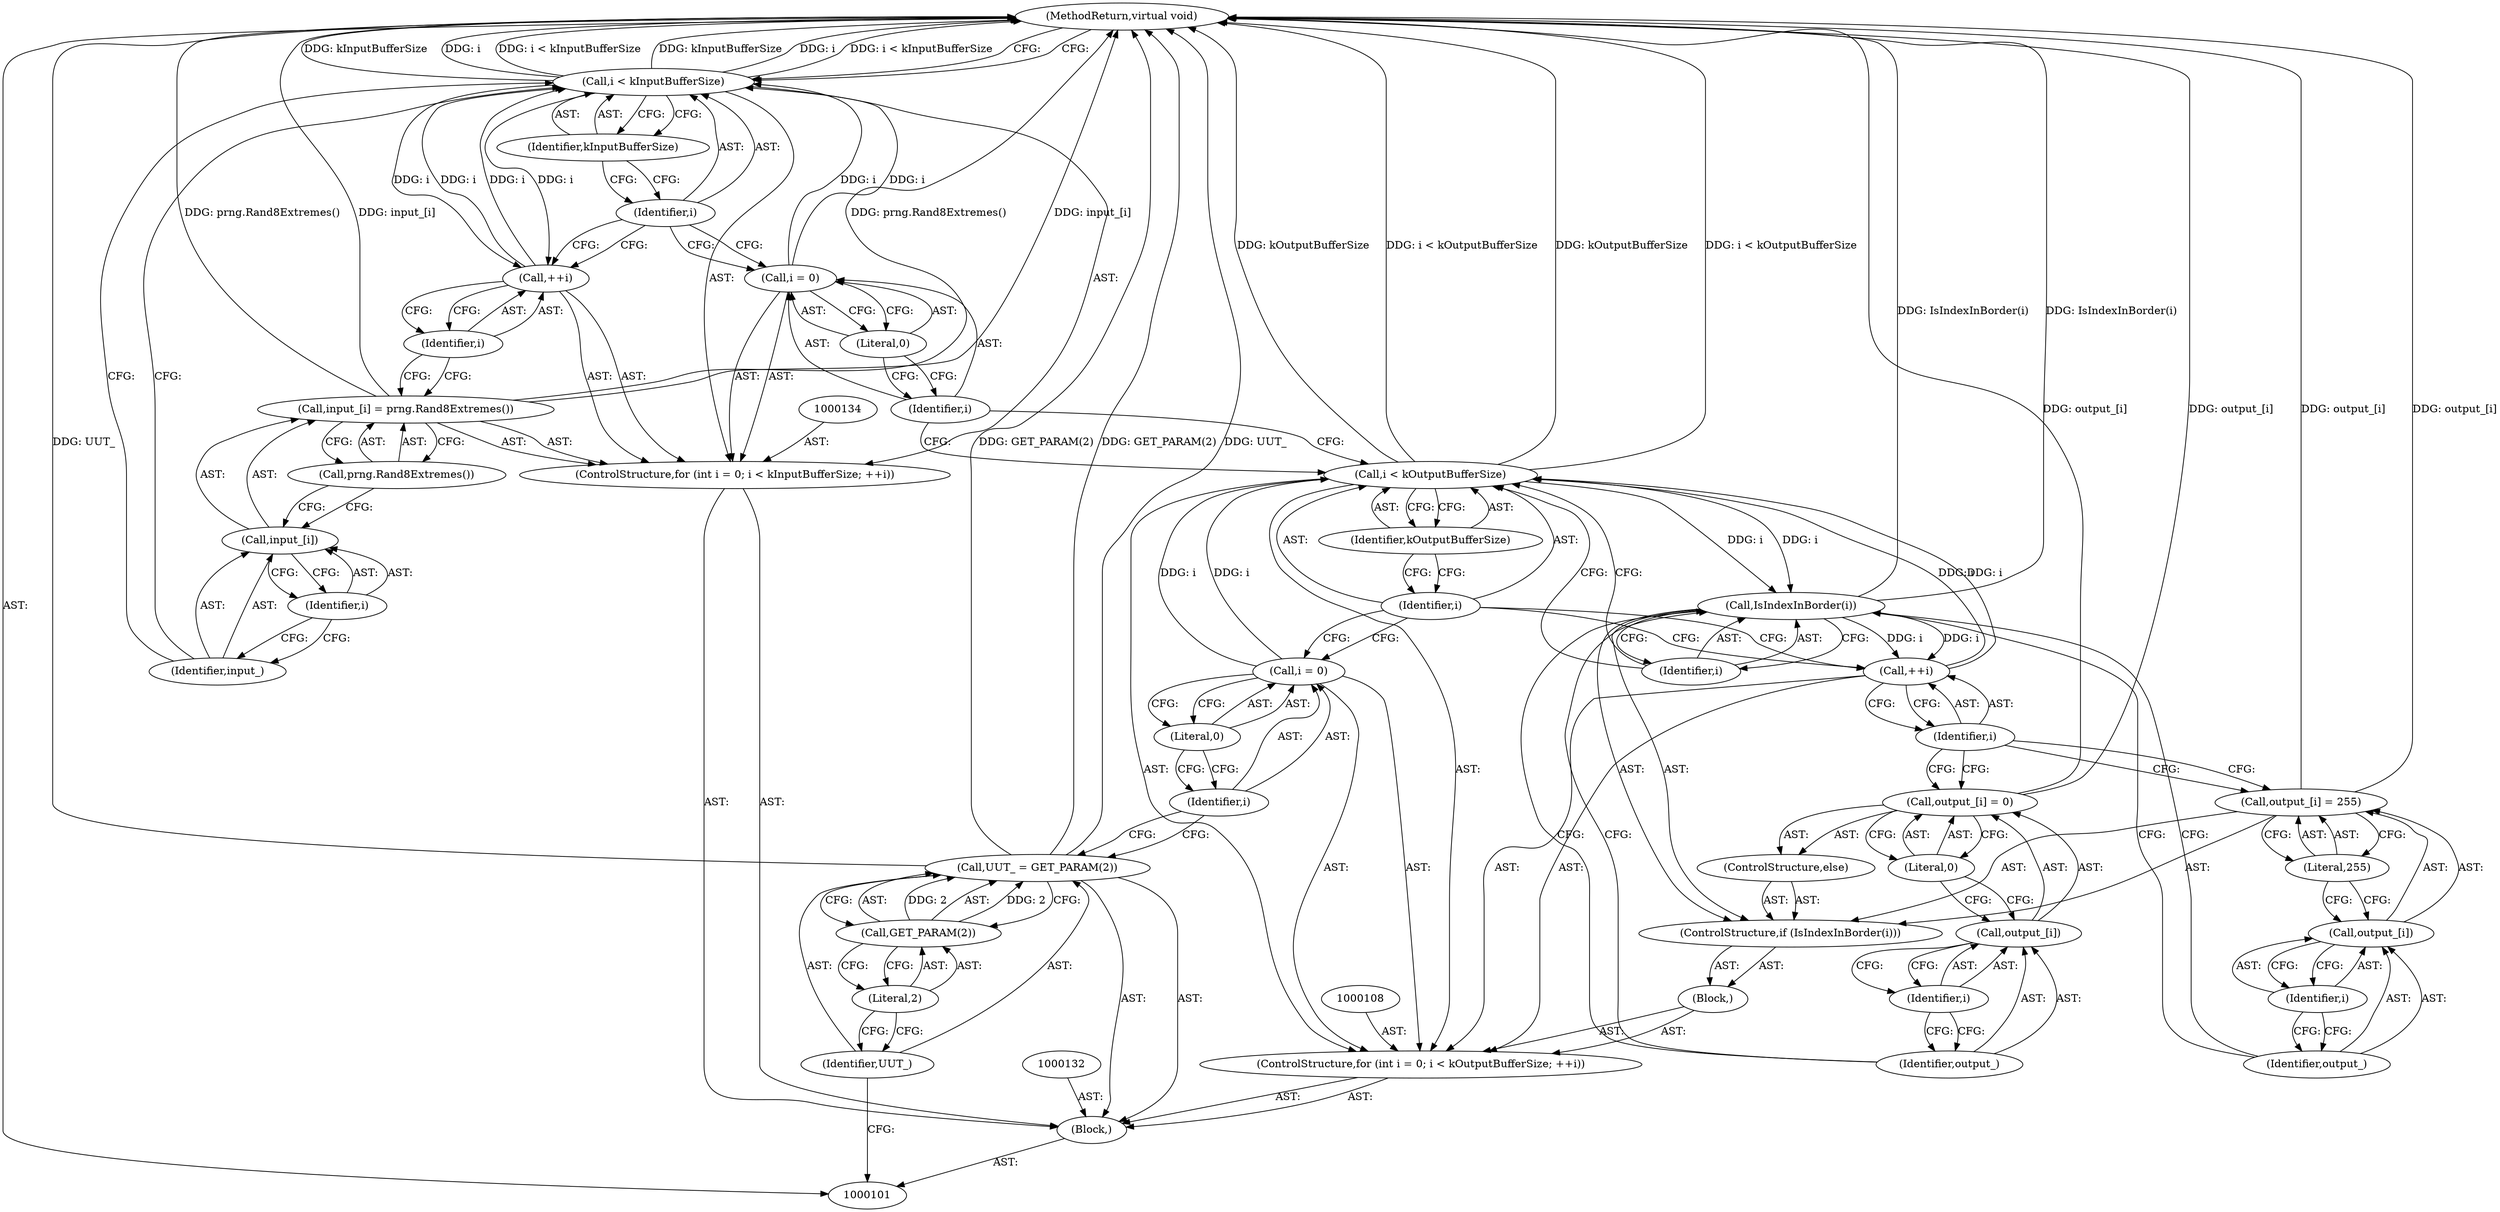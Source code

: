 digraph "1_Android_5a9753fca56f0eeb9f61e342b2fccffc364f9426_30" {
"1000102" [label="(Block,)"];
"1000148" [label="(MethodReturn,virtual void)"];
"1000135" [label="(Call,i = 0)"];
"1000136" [label="(Identifier,i)"];
"1000137" [label="(Literal,0)"];
"1000138" [label="(Call,i < kInputBufferSize)"];
"1000139" [label="(Identifier,i)"];
"1000140" [label="(Identifier,kInputBufferSize)"];
"1000133" [label="(ControlStructure,for (int i = 0; i < kInputBufferSize; ++i))"];
"1000141" [label="(Call,++i)"];
"1000142" [label="(Identifier,i)"];
"1000146" [label="(Identifier,i)"];
"1000147" [label="(Call,prng.Rand8Extremes())"];
"1000143" [label="(Call,input_[i] = prng.Rand8Extremes())"];
"1000144" [label="(Call,input_[i])"];
"1000145" [label="(Identifier,input_)"];
"1000105" [label="(Call,GET_PARAM(2))"];
"1000106" [label="(Literal,2)"];
"1000103" [label="(Call,UUT_ = GET_PARAM(2))"];
"1000104" [label="(Identifier,UUT_)"];
"1000109" [label="(Call,i = 0)"];
"1000110" [label="(Identifier,i)"];
"1000111" [label="(Literal,0)"];
"1000112" [label="(Call,i < kOutputBufferSize)"];
"1000113" [label="(Identifier,i)"];
"1000114" [label="(Identifier,kOutputBufferSize)"];
"1000115" [label="(Call,++i)"];
"1000116" [label="(Identifier,i)"];
"1000117" [label="(Block,)"];
"1000107" [label="(ControlStructure,for (int i = 0; i < kOutputBufferSize; ++i))"];
"1000119" [label="(Call,IsIndexInBorder(i))"];
"1000120" [label="(Identifier,i)"];
"1000118" [label="(ControlStructure,if (IsIndexInBorder(i)))"];
"1000124" [label="(Identifier,i)"];
"1000125" [label="(Literal,255)"];
"1000121" [label="(Call,output_[i] = 255)"];
"1000122" [label="(Call,output_[i])"];
"1000123" [label="(Identifier,output_)"];
"1000126" [label="(ControlStructure,else)"];
"1000130" [label="(Identifier,i)"];
"1000131" [label="(Literal,0)"];
"1000127" [label="(Call,output_[i] = 0)"];
"1000128" [label="(Call,output_[i])"];
"1000129" [label="(Identifier,output_)"];
"1000102" -> "1000101"  [label="AST: "];
"1000103" -> "1000102"  [label="AST: "];
"1000107" -> "1000102"  [label="AST: "];
"1000132" -> "1000102"  [label="AST: "];
"1000133" -> "1000102"  [label="AST: "];
"1000148" -> "1000101"  [label="AST: "];
"1000148" -> "1000138"  [label="CFG: "];
"1000103" -> "1000148"  [label="DDG: UUT_"];
"1000103" -> "1000148"  [label="DDG: GET_PARAM(2)"];
"1000112" -> "1000148"  [label="DDG: kOutputBufferSize"];
"1000112" -> "1000148"  [label="DDG: i < kOutputBufferSize"];
"1000138" -> "1000148"  [label="DDG: kInputBufferSize"];
"1000138" -> "1000148"  [label="DDG: i"];
"1000138" -> "1000148"  [label="DDG: i < kInputBufferSize"];
"1000119" -> "1000148"  [label="DDG: IsIndexInBorder(i)"];
"1000143" -> "1000148"  [label="DDG: prng.Rand8Extremes()"];
"1000143" -> "1000148"  [label="DDG: input_[i]"];
"1000121" -> "1000148"  [label="DDG: output_[i]"];
"1000127" -> "1000148"  [label="DDG: output_[i]"];
"1000135" -> "1000133"  [label="AST: "];
"1000135" -> "1000137"  [label="CFG: "];
"1000136" -> "1000135"  [label="AST: "];
"1000137" -> "1000135"  [label="AST: "];
"1000139" -> "1000135"  [label="CFG: "];
"1000135" -> "1000138"  [label="DDG: i"];
"1000136" -> "1000135"  [label="AST: "];
"1000136" -> "1000112"  [label="CFG: "];
"1000137" -> "1000136"  [label="CFG: "];
"1000137" -> "1000135"  [label="AST: "];
"1000137" -> "1000136"  [label="CFG: "];
"1000135" -> "1000137"  [label="CFG: "];
"1000138" -> "1000133"  [label="AST: "];
"1000138" -> "1000140"  [label="CFG: "];
"1000139" -> "1000138"  [label="AST: "];
"1000140" -> "1000138"  [label="AST: "];
"1000145" -> "1000138"  [label="CFG: "];
"1000148" -> "1000138"  [label="CFG: "];
"1000138" -> "1000148"  [label="DDG: kInputBufferSize"];
"1000138" -> "1000148"  [label="DDG: i"];
"1000138" -> "1000148"  [label="DDG: i < kInputBufferSize"];
"1000141" -> "1000138"  [label="DDG: i"];
"1000135" -> "1000138"  [label="DDG: i"];
"1000138" -> "1000141"  [label="DDG: i"];
"1000139" -> "1000138"  [label="AST: "];
"1000139" -> "1000135"  [label="CFG: "];
"1000139" -> "1000141"  [label="CFG: "];
"1000140" -> "1000139"  [label="CFG: "];
"1000140" -> "1000138"  [label="AST: "];
"1000140" -> "1000139"  [label="CFG: "];
"1000138" -> "1000140"  [label="CFG: "];
"1000133" -> "1000102"  [label="AST: "];
"1000134" -> "1000133"  [label="AST: "];
"1000135" -> "1000133"  [label="AST: "];
"1000138" -> "1000133"  [label="AST: "];
"1000141" -> "1000133"  [label="AST: "];
"1000143" -> "1000133"  [label="AST: "];
"1000141" -> "1000133"  [label="AST: "];
"1000141" -> "1000142"  [label="CFG: "];
"1000142" -> "1000141"  [label="AST: "];
"1000139" -> "1000141"  [label="CFG: "];
"1000141" -> "1000138"  [label="DDG: i"];
"1000138" -> "1000141"  [label="DDG: i"];
"1000142" -> "1000141"  [label="AST: "];
"1000142" -> "1000143"  [label="CFG: "];
"1000141" -> "1000142"  [label="CFG: "];
"1000146" -> "1000144"  [label="AST: "];
"1000146" -> "1000145"  [label="CFG: "];
"1000144" -> "1000146"  [label="CFG: "];
"1000147" -> "1000143"  [label="AST: "];
"1000147" -> "1000144"  [label="CFG: "];
"1000143" -> "1000147"  [label="CFG: "];
"1000143" -> "1000133"  [label="AST: "];
"1000143" -> "1000147"  [label="CFG: "];
"1000144" -> "1000143"  [label="AST: "];
"1000147" -> "1000143"  [label="AST: "];
"1000142" -> "1000143"  [label="CFG: "];
"1000143" -> "1000148"  [label="DDG: prng.Rand8Extremes()"];
"1000143" -> "1000148"  [label="DDG: input_[i]"];
"1000144" -> "1000143"  [label="AST: "];
"1000144" -> "1000146"  [label="CFG: "];
"1000145" -> "1000144"  [label="AST: "];
"1000146" -> "1000144"  [label="AST: "];
"1000147" -> "1000144"  [label="CFG: "];
"1000145" -> "1000144"  [label="AST: "];
"1000145" -> "1000138"  [label="CFG: "];
"1000146" -> "1000145"  [label="CFG: "];
"1000105" -> "1000103"  [label="AST: "];
"1000105" -> "1000106"  [label="CFG: "];
"1000106" -> "1000105"  [label="AST: "];
"1000103" -> "1000105"  [label="CFG: "];
"1000105" -> "1000103"  [label="DDG: 2"];
"1000106" -> "1000105"  [label="AST: "];
"1000106" -> "1000104"  [label="CFG: "];
"1000105" -> "1000106"  [label="CFG: "];
"1000103" -> "1000102"  [label="AST: "];
"1000103" -> "1000105"  [label="CFG: "];
"1000104" -> "1000103"  [label="AST: "];
"1000105" -> "1000103"  [label="AST: "];
"1000110" -> "1000103"  [label="CFG: "];
"1000103" -> "1000148"  [label="DDG: UUT_"];
"1000103" -> "1000148"  [label="DDG: GET_PARAM(2)"];
"1000105" -> "1000103"  [label="DDG: 2"];
"1000104" -> "1000103"  [label="AST: "];
"1000104" -> "1000101"  [label="CFG: "];
"1000106" -> "1000104"  [label="CFG: "];
"1000109" -> "1000107"  [label="AST: "];
"1000109" -> "1000111"  [label="CFG: "];
"1000110" -> "1000109"  [label="AST: "];
"1000111" -> "1000109"  [label="AST: "];
"1000113" -> "1000109"  [label="CFG: "];
"1000109" -> "1000112"  [label="DDG: i"];
"1000110" -> "1000109"  [label="AST: "];
"1000110" -> "1000103"  [label="CFG: "];
"1000111" -> "1000110"  [label="CFG: "];
"1000111" -> "1000109"  [label="AST: "];
"1000111" -> "1000110"  [label="CFG: "];
"1000109" -> "1000111"  [label="CFG: "];
"1000112" -> "1000107"  [label="AST: "];
"1000112" -> "1000114"  [label="CFG: "];
"1000113" -> "1000112"  [label="AST: "];
"1000114" -> "1000112"  [label="AST: "];
"1000120" -> "1000112"  [label="CFG: "];
"1000136" -> "1000112"  [label="CFG: "];
"1000112" -> "1000148"  [label="DDG: kOutputBufferSize"];
"1000112" -> "1000148"  [label="DDG: i < kOutputBufferSize"];
"1000109" -> "1000112"  [label="DDG: i"];
"1000115" -> "1000112"  [label="DDG: i"];
"1000112" -> "1000119"  [label="DDG: i"];
"1000113" -> "1000112"  [label="AST: "];
"1000113" -> "1000109"  [label="CFG: "];
"1000113" -> "1000115"  [label="CFG: "];
"1000114" -> "1000113"  [label="CFG: "];
"1000114" -> "1000112"  [label="AST: "];
"1000114" -> "1000113"  [label="CFG: "];
"1000112" -> "1000114"  [label="CFG: "];
"1000115" -> "1000107"  [label="AST: "];
"1000115" -> "1000116"  [label="CFG: "];
"1000116" -> "1000115"  [label="AST: "];
"1000113" -> "1000115"  [label="CFG: "];
"1000115" -> "1000112"  [label="DDG: i"];
"1000119" -> "1000115"  [label="DDG: i"];
"1000116" -> "1000115"  [label="AST: "];
"1000116" -> "1000121"  [label="CFG: "];
"1000116" -> "1000127"  [label="CFG: "];
"1000115" -> "1000116"  [label="CFG: "];
"1000117" -> "1000107"  [label="AST: "];
"1000118" -> "1000117"  [label="AST: "];
"1000107" -> "1000102"  [label="AST: "];
"1000108" -> "1000107"  [label="AST: "];
"1000109" -> "1000107"  [label="AST: "];
"1000112" -> "1000107"  [label="AST: "];
"1000115" -> "1000107"  [label="AST: "];
"1000117" -> "1000107"  [label="AST: "];
"1000119" -> "1000118"  [label="AST: "];
"1000119" -> "1000120"  [label="CFG: "];
"1000120" -> "1000119"  [label="AST: "];
"1000123" -> "1000119"  [label="CFG: "];
"1000129" -> "1000119"  [label="CFG: "];
"1000119" -> "1000148"  [label="DDG: IsIndexInBorder(i)"];
"1000119" -> "1000115"  [label="DDG: i"];
"1000112" -> "1000119"  [label="DDG: i"];
"1000120" -> "1000119"  [label="AST: "];
"1000120" -> "1000112"  [label="CFG: "];
"1000119" -> "1000120"  [label="CFG: "];
"1000118" -> "1000117"  [label="AST: "];
"1000119" -> "1000118"  [label="AST: "];
"1000121" -> "1000118"  [label="AST: "];
"1000126" -> "1000118"  [label="AST: "];
"1000124" -> "1000122"  [label="AST: "];
"1000124" -> "1000123"  [label="CFG: "];
"1000122" -> "1000124"  [label="CFG: "];
"1000125" -> "1000121"  [label="AST: "];
"1000125" -> "1000122"  [label="CFG: "];
"1000121" -> "1000125"  [label="CFG: "];
"1000121" -> "1000118"  [label="AST: "];
"1000121" -> "1000125"  [label="CFG: "];
"1000122" -> "1000121"  [label="AST: "];
"1000125" -> "1000121"  [label="AST: "];
"1000116" -> "1000121"  [label="CFG: "];
"1000121" -> "1000148"  [label="DDG: output_[i]"];
"1000122" -> "1000121"  [label="AST: "];
"1000122" -> "1000124"  [label="CFG: "];
"1000123" -> "1000122"  [label="AST: "];
"1000124" -> "1000122"  [label="AST: "];
"1000125" -> "1000122"  [label="CFG: "];
"1000123" -> "1000122"  [label="AST: "];
"1000123" -> "1000119"  [label="CFG: "];
"1000124" -> "1000123"  [label="CFG: "];
"1000126" -> "1000118"  [label="AST: "];
"1000127" -> "1000126"  [label="AST: "];
"1000130" -> "1000128"  [label="AST: "];
"1000130" -> "1000129"  [label="CFG: "];
"1000128" -> "1000130"  [label="CFG: "];
"1000131" -> "1000127"  [label="AST: "];
"1000131" -> "1000128"  [label="CFG: "];
"1000127" -> "1000131"  [label="CFG: "];
"1000127" -> "1000126"  [label="AST: "];
"1000127" -> "1000131"  [label="CFG: "];
"1000128" -> "1000127"  [label="AST: "];
"1000131" -> "1000127"  [label="AST: "];
"1000116" -> "1000127"  [label="CFG: "];
"1000127" -> "1000148"  [label="DDG: output_[i]"];
"1000128" -> "1000127"  [label="AST: "];
"1000128" -> "1000130"  [label="CFG: "];
"1000129" -> "1000128"  [label="AST: "];
"1000130" -> "1000128"  [label="AST: "];
"1000131" -> "1000128"  [label="CFG: "];
"1000129" -> "1000128"  [label="AST: "];
"1000129" -> "1000119"  [label="CFG: "];
"1000130" -> "1000129"  [label="CFG: "];
}
